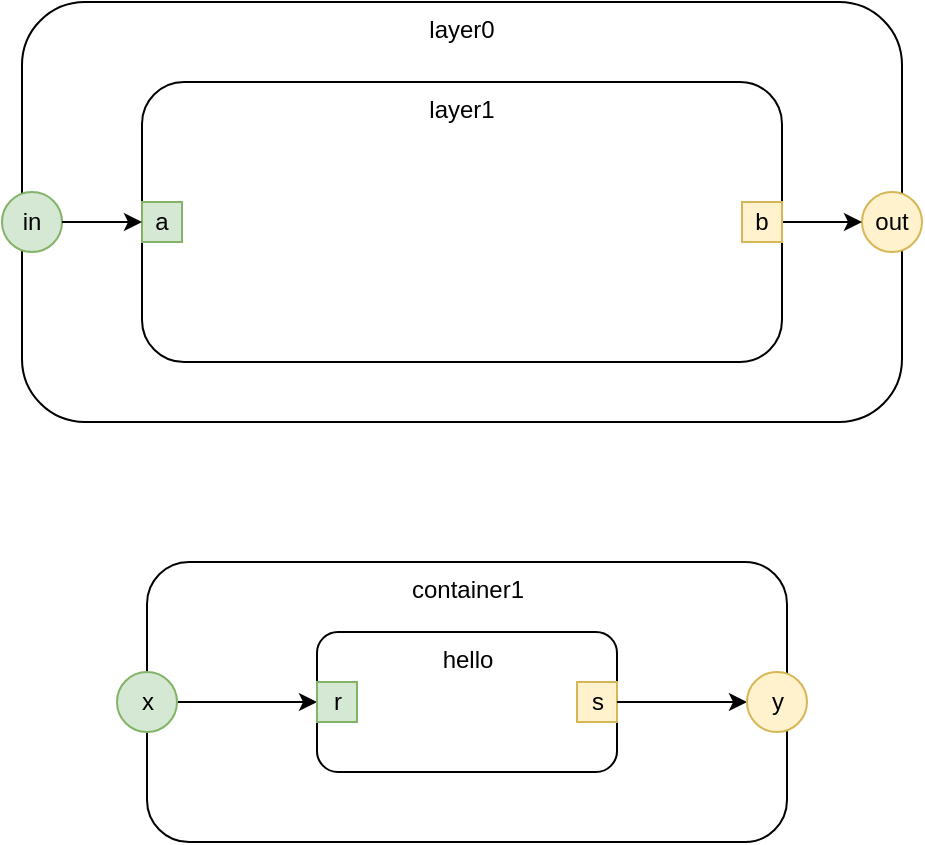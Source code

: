 <mxfile version="12.4.2" type="device" pages="4"><diagram id="OEmJO1Fg6dHerq9CRYar" name="Hello Components"><mxGraphModel dx="1346" dy="776" grid="1" gridSize="10" guides="1" tooltips="1" connect="1" arrows="1" fold="1" page="1" pageScale="1" pageWidth="1100" pageHeight="850" math="0" shadow="0"><root><mxCell id="0"/><mxCell id="1" parent="0"/><mxCell id="ZwFu_xXbxyNcqbtsdMws-20" value="layer0" style="rounded=1;whiteSpace=wrap;html=1;verticalAlign=top;" parent="1" vertex="1"><mxGeometry x="120" y="200" width="440" height="210" as="geometry"/></mxCell><mxCell id="ZwFu_xXbxyNcqbtsdMws-12" value="layer1" style="rounded=1;whiteSpace=wrap;html=1;verticalAlign=top;" parent="1" vertex="1"><mxGeometry x="180" y="240" width="320" height="140" as="geometry"/></mxCell><mxCell id="ZwFu_xXbxyNcqbtsdMws-13" value="out" style="ellipse;whiteSpace=wrap;html=1;aspect=fixed;fillColor=#fff2cc;align=center;strokeColor=#d6b656;" parent="1" vertex="1"><mxGeometry x="540" y="295" width="30" height="30" as="geometry"/></mxCell><mxCell id="ZwFu_xXbxyNcqbtsdMws-15" value="in" style="ellipse;whiteSpace=wrap;html=1;aspect=fixed;fillColor=#d5e8d4;align=center;strokeColor=#82b366;" parent="1" vertex="1"><mxGeometry x="110" y="295" width="30" height="30" as="geometry"/></mxCell><mxCell id="ZwFu_xXbxyNcqbtsdMws-18" style="edgeStyle=orthogonalEdgeStyle;rounded=0;orthogonalLoop=1;jettySize=auto;html=1;exitX=1;exitY=0.5;exitDx=0;exitDy=0;entryX=0;entryY=0.5;entryDx=0;entryDy=0;" parent="1" source="ZwFu_xXbxyNcqbtsdMws-23" target="ZwFu_xXbxyNcqbtsdMws-13" edge="1"><mxGeometry relative="1" as="geometry"/></mxCell><mxCell id="ZwFu_xXbxyNcqbtsdMws-21" value="a" style="rounded=0;whiteSpace=wrap;html=1;fillColor=#d5e8d4;align=center;strokeColor=#82b366;" parent="1" vertex="1"><mxGeometry x="180" y="300" width="20" height="20" as="geometry"/></mxCell><mxCell id="ZwFu_xXbxyNcqbtsdMws-22" style="edgeStyle=orthogonalEdgeStyle;rounded=0;orthogonalLoop=1;jettySize=auto;html=1;exitX=1;exitY=0.5;exitDx=0;exitDy=0;entryX=0;entryY=0.5;entryDx=0;entryDy=0;" parent="1" source="ZwFu_xXbxyNcqbtsdMws-15" target="ZwFu_xXbxyNcqbtsdMws-21" edge="1"><mxGeometry relative="1" as="geometry"><mxPoint x="139.759" y="309.828" as="sourcePoint"/><mxPoint x="265.276" y="309.828" as="targetPoint"/></mxGeometry></mxCell><mxCell id="ZwFu_xXbxyNcqbtsdMws-23" value="b" style="rounded=0;whiteSpace=wrap;html=1;fillColor=#fff2cc;align=center;strokeColor=#d6b656;" parent="1" vertex="1"><mxGeometry x="480" y="300" width="20" height="20" as="geometry"/></mxCell><mxCell id="ZwFu_xXbxyNcqbtsdMws-25" value="container1" style="rounded=1;whiteSpace=wrap;html=1;verticalAlign=top;" parent="1" vertex="1"><mxGeometry x="182.5" y="480" width="320" height="140" as="geometry"/></mxCell><mxCell id="ZwFu_xXbxyNcqbtsdMws-26" style="edgeStyle=orthogonalEdgeStyle;rounded=0;orthogonalLoop=1;jettySize=auto;html=1;exitX=1;exitY=0.5;exitDx=0;exitDy=0;entryX=0;entryY=0.5;entryDx=0;entryDy=0;" parent="1" source="ZwFu_xXbxyNcqbtsdMws-33" target="ZwFu_xXbxyNcqbtsdMws-28" edge="1"><mxGeometry relative="1" as="geometry"/></mxCell><mxCell id="ZwFu_xXbxyNcqbtsdMws-27" value="hello" style="rounded=1;whiteSpace=wrap;html=1;verticalAlign=top;" parent="1" vertex="1"><mxGeometry x="267.5" y="515" width="150" height="70" as="geometry"/></mxCell><mxCell id="ZwFu_xXbxyNcqbtsdMws-28" value="r" style="rounded=0;whiteSpace=wrap;html=1;fillColor=#d5e8d4;align=center;strokeColor=#82b366;" parent="1" vertex="1"><mxGeometry x="267.5" y="540" width="20" height="20" as="geometry"/></mxCell><mxCell id="ZwFu_xXbxyNcqbtsdMws-29" value="s" style="rounded=0;whiteSpace=wrap;html=1;fillColor=#fff2cc;align=center;strokeColor=#d6b656;" parent="1" vertex="1"><mxGeometry x="397.5" y="540" width="20" height="20" as="geometry"/></mxCell><mxCell id="ZwFu_xXbxyNcqbtsdMws-32" style="edgeStyle=orthogonalEdgeStyle;rounded=0;orthogonalLoop=1;jettySize=auto;html=1;exitX=1;exitY=0.5;exitDx=0;exitDy=0;entryX=0;entryY=0.5;entryDx=0;entryDy=0;" parent="1" source="ZwFu_xXbxyNcqbtsdMws-29" target="ZwFu_xXbxyNcqbtsdMws-36" edge="1"><mxGeometry relative="1" as="geometry"><mxPoint x="417.431" y="549.828" as="sourcePoint"/><mxPoint x="552.603" y="549.828" as="targetPoint"/></mxGeometry></mxCell><mxCell id="ZwFu_xXbxyNcqbtsdMws-33" value="x" style="ellipse;whiteSpace=wrap;html=1;aspect=fixed;fillColor=#d5e8d4;align=center;strokeColor=#82b366;" parent="1" vertex="1"><mxGeometry x="167.5" y="535" width="30" height="30" as="geometry"/></mxCell><mxCell id="ZwFu_xXbxyNcqbtsdMws-36" value="y" style="ellipse;whiteSpace=wrap;html=1;aspect=fixed;fillColor=#fff2cc;align=center;strokeColor=#d6b656;" parent="1" vertex="1"><mxGeometry x="482.5" y="535" width="30" height="30" as="geometry"/></mxCell></root></mxGraphModel></diagram><diagram name="Hello Trees" id="ilYI4khHamG0_fwKe_8R"><mxGraphModel dx="1106" dy="694" grid="1" gridSize="10" guides="1" tooltips="1" connect="1" arrows="1" fold="1" page="1" pageScale="1" pageWidth="1100" pageHeight="850" math="0" shadow="0"><root><mxCell id="84Ri7P-Erv04qM-szww0-0"/><mxCell id="84Ri7P-Erv04qM-szww0-1" parent="84Ri7P-Erv04qM-szww0-0"/><mxCell id="84Ri7P-Erv04qM-szww0-2" value="layer0" style="rounded=1;whiteSpace=wrap;html=1;verticalAlign=top;" parent="84Ri7P-Erv04qM-szww0-1" vertex="1"><mxGeometry x="120" y="200" width="440" height="210" as="geometry"/></mxCell><mxCell id="84Ri7P-Erv04qM-szww0-3" value="layer1" style="rounded=1;whiteSpace=wrap;html=1;verticalAlign=top;" parent="84Ri7P-Erv04qM-szww0-1" vertex="1"><mxGeometry x="180" y="240" width="320" height="140" as="geometry"/></mxCell><mxCell id="84Ri7P-Erv04qM-szww0-4" value="out" style="ellipse;whiteSpace=wrap;html=1;aspect=fixed;fillColor=#fff2cc;align=center;strokeColor=#d6b656;" parent="84Ri7P-Erv04qM-szww0-1" vertex="1"><mxGeometry x="540" y="295" width="30" height="30" as="geometry"/></mxCell><mxCell id="84Ri7P-Erv04qM-szww0-5" value="in" style="ellipse;whiteSpace=wrap;html=1;aspect=fixed;fillColor=#d5e8d4;align=center;strokeColor=#82b366;" parent="84Ri7P-Erv04qM-szww0-1" vertex="1"><mxGeometry x="110" y="295" width="30" height="30" as="geometry"/></mxCell><mxCell id="84Ri7P-Erv04qM-szww0-6" style="edgeStyle=orthogonalEdgeStyle;rounded=0;orthogonalLoop=1;jettySize=auto;html=1;exitX=1;exitY=0.5;exitDx=0;exitDy=0;entryX=0;entryY=0.5;entryDx=0;entryDy=0;" parent="84Ri7P-Erv04qM-szww0-1" source="84Ri7P-Erv04qM-szww0-9" target="84Ri7P-Erv04qM-szww0-4" edge="1"><mxGeometry relative="1" as="geometry"/></mxCell><mxCell id="84Ri7P-Erv04qM-szww0-7" value="layer1/a" style="rounded=0;whiteSpace=wrap;html=1;fillColor=#d5e8d4;align=center;strokeColor=#82b366;" parent="84Ri7P-Erv04qM-szww0-1" vertex="1"><mxGeometry x="180" y="300" width="20" height="20" as="geometry"/></mxCell><mxCell id="84Ri7P-Erv04qM-szww0-8" style="edgeStyle=orthogonalEdgeStyle;rounded=0;orthogonalLoop=1;jettySize=auto;html=1;exitX=1;exitY=0.5;exitDx=0;exitDy=0;entryX=0;entryY=0.5;entryDx=0;entryDy=0;" parent="84Ri7P-Erv04qM-szww0-1" source="84Ri7P-Erv04qM-szww0-5" target="84Ri7P-Erv04qM-szww0-7" edge="1"><mxGeometry relative="1" as="geometry"><mxPoint x="139.759" y="309.828" as="sourcePoint"/><mxPoint x="265.276" y="309.828" as="targetPoint"/></mxGeometry></mxCell><mxCell id="84Ri7P-Erv04qM-szww0-9" value="layer1/b" style="rounded=0;whiteSpace=wrap;html=1;fillColor=#fff2cc;align=center;strokeColor=#d6b656;" parent="84Ri7P-Erv04qM-szww0-1" vertex="1"><mxGeometry x="480" y="300" width="20" height="20" as="geometry"/></mxCell><mxCell id="84Ri7P-Erv04qM-szww0-10" value="container1" style="rounded=1;whiteSpace=wrap;html=1;verticalAlign=top;" parent="84Ri7P-Erv04qM-szww0-1" vertex="1"><mxGeometry x="182.5" y="580" width="320" height="140" as="geometry"/></mxCell><mxCell id="84Ri7P-Erv04qM-szww0-11" style="edgeStyle=orthogonalEdgeStyle;rounded=0;orthogonalLoop=1;jettySize=auto;html=1;exitX=1;exitY=0.5;exitDx=0;exitDy=0;entryX=0;entryY=0.5;entryDx=0;entryDy=0;" parent="84Ri7P-Erv04qM-szww0-1" source="84Ri7P-Erv04qM-szww0-16" target="84Ri7P-Erv04qM-szww0-13" edge="1"><mxGeometry relative="1" as="geometry"/></mxCell><mxCell id="84Ri7P-Erv04qM-szww0-12" value="hello" style="rounded=1;whiteSpace=wrap;html=1;verticalAlign=top;" parent="84Ri7P-Erv04qM-szww0-1" vertex="1"><mxGeometry x="267.5" y="615" width="150" height="70" as="geometry"/></mxCell><mxCell id="84Ri7P-Erv04qM-szww0-13" value="hello/r" style="rounded=0;whiteSpace=wrap;html=1;fillColor=#d5e8d4;align=center;strokeColor=#82b366;" parent="84Ri7P-Erv04qM-szww0-1" vertex="1"><mxGeometry x="267.5" y="640" width="20" height="20" as="geometry"/></mxCell><mxCell id="84Ri7P-Erv04qM-szww0-14" value="hello/s" style="rounded=0;whiteSpace=wrap;html=1;fillColor=#fff2cc;align=center;strokeColor=#d6b656;" parent="84Ri7P-Erv04qM-szww0-1" vertex="1"><mxGeometry x="397.5" y="640" width="20" height="20" as="geometry"/></mxCell><mxCell id="84Ri7P-Erv04qM-szww0-15" style="edgeStyle=orthogonalEdgeStyle;rounded=0;orthogonalLoop=1;jettySize=auto;html=1;exitX=1;exitY=0.5;exitDx=0;exitDy=0;entryX=0;entryY=0.5;entryDx=0;entryDy=0;" parent="84Ri7P-Erv04qM-szww0-1" source="84Ri7P-Erv04qM-szww0-14" target="84Ri7P-Erv04qM-szww0-17" edge="1"><mxGeometry relative="1" as="geometry"><mxPoint x="417.431" y="649.828" as="sourcePoint"/><mxPoint x="552.603" y="649.828" as="targetPoint"/></mxGeometry></mxCell><mxCell id="84Ri7P-Erv04qM-szww0-16" value="x" style="ellipse;whiteSpace=wrap;html=1;aspect=fixed;fillColor=#d5e8d4;align=center;strokeColor=#82b366;" parent="84Ri7P-Erv04qM-szww0-1" vertex="1"><mxGeometry x="167.5" y="635" width="30" height="30" as="geometry"/></mxCell><mxCell id="84Ri7P-Erv04qM-szww0-17" value="y" style="ellipse;whiteSpace=wrap;html=1;aspect=fixed;fillColor=#fff2cc;align=center;strokeColor=#d6b656;" parent="84Ri7P-Erv04qM-szww0-1" vertex="1"><mxGeometry x="482.5" y="635" width="30" height="30" as="geometry"/></mxCell><mxCell id="84Ri7P-Erv04qM-szww0-24" style="edgeStyle=orthogonalEdgeStyle;orthogonalLoop=1;jettySize=auto;html=1;exitX=0.5;exitY=1;exitDx=0;exitDy=0;curved=1;" parent="84Ri7P-Erv04qM-szww0-1" source="84Ri7P-Erv04qM-szww0-18" target="84Ri7P-Erv04qM-szww0-23" edge="1"><mxGeometry relative="1" as="geometry"/></mxCell><mxCell id="84Ri7P-Erv04qM-szww0-25" style="edgeStyle=orthogonalEdgeStyle;curved=1;orthogonalLoop=1;jettySize=auto;html=1;exitX=0.5;exitY=1;exitDx=0;exitDy=0;entryX=0.5;entryY=0;entryDx=0;entryDy=0;" parent="84Ri7P-Erv04qM-szww0-1" source="84Ri7P-Erv04qM-szww0-18" target="84Ri7P-Erv04qM-szww0-22" edge="1"><mxGeometry relative="1" as="geometry"/></mxCell><mxCell id="84Ri7P-Erv04qM-szww0-26" style="edgeStyle=orthogonalEdgeStyle;curved=1;orthogonalLoop=1;jettySize=auto;html=1;exitX=0.5;exitY=1;exitDx=0;exitDy=0;entryX=0.5;entryY=0;entryDx=0;entryDy=0;" parent="84Ri7P-Erv04qM-szww0-1" source="84Ri7P-Erv04qM-szww0-18" target="84Ri7P-Erv04qM-szww0-21" edge="1"><mxGeometry relative="1" as="geometry"/></mxCell><mxCell id="84Ri7P-Erv04qM-szww0-36" style="edgeStyle=orthogonalEdgeStyle;curved=1;orthogonalLoop=1;jettySize=auto;html=1;exitX=0.5;exitY=1;exitDx=0;exitDy=0;entryX=0.5;entryY=0;entryDx=0;entryDy=0;" parent="84Ri7P-Erv04qM-szww0-1" source="84Ri7P-Erv04qM-szww0-18" target="84Ri7P-Erv04qM-szww0-32" edge="1"><mxGeometry relative="1" as="geometry"/></mxCell><mxCell id="84Ri7P-Erv04qM-szww0-37" style="edgeStyle=orthogonalEdgeStyle;curved=1;orthogonalLoop=1;jettySize=auto;html=1;exitX=0.5;exitY=1;exitDx=0;exitDy=0;entryX=0.5;entryY=0;entryDx=0;entryDy=0;" parent="84Ri7P-Erv04qM-szww0-1" source="84Ri7P-Erv04qM-szww0-18" target="84Ri7P-Erv04qM-szww0-34" edge="1"><mxGeometry relative="1" as="geometry"/></mxCell><mxCell id="84Ri7P-Erv04qM-szww0-18" value="layer0" style="rounded=1;whiteSpace=wrap;html=1;fillColor=#dae8fc;strokeColor=#6c8ebf;verticalAlign=top;" parent="84Ri7P-Erv04qM-szww0-1" vertex="1"><mxGeometry x="920" y="140" width="80" height="60" as="geometry"/></mxCell><mxCell id="84Ri7P-Erv04qM-szww0-19" value="rect&lt;br&gt;layer1/b" style="rounded=1;whiteSpace=wrap;html=1;fillColor=#fff2cc;strokeColor=#d6b656;" parent="84Ri7P-Erv04qM-szww0-1" vertex="1"><mxGeometry x="850" y="440" width="80" height="40" as="geometry"/></mxCell><mxCell id="84Ri7P-Erv04qM-szww0-21" value="circle&lt;br&gt;out" style="rounded=1;whiteSpace=wrap;html=1;fillColor=#fff2cc;strokeColor=#d6b656;" parent="84Ri7P-Erv04qM-szww0-1" vertex="1"><mxGeometry x="920" y="320" width="80" height="40" as="geometry"/></mxCell><mxCell id="84Ri7P-Erv04qM-szww0-30" style="edgeStyle=orthogonalEdgeStyle;curved=1;orthogonalLoop=1;jettySize=auto;html=1;exitX=0.5;exitY=1;exitDx=0;exitDy=0;entryX=0.5;entryY=0;entryDx=0;entryDy=0;" parent="84Ri7P-Erv04qM-szww0-1" source="84Ri7P-Erv04qM-szww0-22" target="84Ri7P-Erv04qM-szww0-29" edge="1"><mxGeometry relative="1" as="geometry"/></mxCell><mxCell id="84Ri7P-Erv04qM-szww0-31" style="edgeStyle=orthogonalEdgeStyle;curved=1;orthogonalLoop=1;jettySize=auto;html=1;exitX=0.5;exitY=1;exitDx=0;exitDy=0;entryX=0.5;entryY=0;entryDx=0;entryDy=0;" parent="84Ri7P-Erv04qM-szww0-1" source="84Ri7P-Erv04qM-szww0-22" target="84Ri7P-Erv04qM-szww0-19" edge="1"><mxGeometry relative="1" as="geometry"/></mxCell><mxCell id="84Ri7P-Erv04qM-szww0-22" value="rect&lt;br&gt;layer1" style="rounded=1;whiteSpace=wrap;html=1;verticalAlign=top;fillColor=#dae8fc;strokeColor=#6c8ebf;" parent="84Ri7P-Erv04qM-szww0-1" vertex="1"><mxGeometry x="800" y="320" width="80" height="70" as="geometry"/></mxCell><mxCell id="84Ri7P-Erv04qM-szww0-23" value="circle&lt;br&gt;in" style="rounded=1;whiteSpace=wrap;html=1;fillColor=#d5e8d4;strokeColor=#82b366;" parent="84Ri7P-Erv04qM-szww0-1" vertex="1"><mxGeometry x="680" y="320" width="80" height="40" as="geometry"/></mxCell><mxCell id="84Ri7P-Erv04qM-szww0-29" value="rect&lt;br&gt;layer1/a" style="rounded=1;whiteSpace=wrap;html=1;fillColor=#d5e8d4;strokeColor=#82b366;" parent="84Ri7P-Erv04qM-szww0-1" vertex="1"><mxGeometry x="750" y="440" width="80" height="40" as="geometry"/></mxCell><mxCell id="84Ri7P-Erv04qM-szww0-32" value="in" style="rounded=1;whiteSpace=wrap;html=1;fillColor=#e1d5e7;strokeColor=#9673a6;" parent="84Ri7P-Erv04qM-szww0-1" vertex="1"><mxGeometry x="1040" y="320" width="60" height="40" as="geometry"/></mxCell><mxCell id="84Ri7P-Erv04qM-szww0-33" value="layer1/a" style="rounded=1;whiteSpace=wrap;html=1;fillColor=#e1d5e7;strokeColor=#9673a6;" parent="84Ri7P-Erv04qM-szww0-1" vertex="1"><mxGeometry x="1100" y="320" width="60" height="40" as="geometry"/></mxCell><mxCell id="84Ri7P-Erv04qM-szww0-34" value="layer1b/b" style="rounded=1;whiteSpace=wrap;html=1;fillColor=#e1d5e7;strokeColor=#9673a6;" parent="84Ri7P-Erv04qM-szww0-1" vertex="1"><mxGeometry x="1200" y="320" width="60" height="40" as="geometry"/></mxCell><mxCell id="84Ri7P-Erv04qM-szww0-35" value="out" style="rounded=1;whiteSpace=wrap;html=1;fillColor=#e1d5e7;strokeColor=#9673a6;" parent="84Ri7P-Erv04qM-szww0-1" vertex="1"><mxGeometry x="1260" y="320" width="60" height="40" as="geometry"/></mxCell><mxCell id="84Ri7P-Erv04qM-szww0-39" value="rounded" style="rounded=1;whiteSpace=wrap;html=1;fillColor=#f5f5f5;strokeColor=#666666;fontColor=#333333;arcSize=50;" parent="84Ri7P-Erv04qM-szww0-1" vertex="1"><mxGeometry x="810" y="360" width="60" height="20" as="geometry"/></mxCell><mxCell id="84Ri7P-Erv04qM-szww0-40" value="rounded" style="rounded=1;whiteSpace=wrap;html=1;fillColor=#f5f5f5;strokeColor=#666666;fontColor=#333333;arcSize=50;" parent="84Ri7P-Erv04qM-szww0-1" vertex="1"><mxGeometry x="930" y="170" width="60" height="20" as="geometry"/></mxCell><mxCell id="84Ri7P-Erv04qM-szww0-60" style="edgeStyle=orthogonalEdgeStyle;orthogonalLoop=1;jettySize=auto;html=1;exitX=0.5;exitY=1;exitDx=0;exitDy=0;curved=1;" parent="84Ri7P-Erv04qM-szww0-1" source="84Ri7P-Erv04qM-szww0-65" target="84Ri7P-Erv04qM-szww0-71" edge="1"><mxGeometry relative="1" as="geometry"/></mxCell><mxCell id="84Ri7P-Erv04qM-szww0-61" style="edgeStyle=orthogonalEdgeStyle;curved=1;orthogonalLoop=1;jettySize=auto;html=1;exitX=0.5;exitY=1;exitDx=0;exitDy=0;entryX=0.5;entryY=0;entryDx=0;entryDy=0;" parent="84Ri7P-Erv04qM-szww0-1" source="84Ri7P-Erv04qM-szww0-65" target="84Ri7P-Erv04qM-szww0-70" edge="1"><mxGeometry relative="1" as="geometry"/></mxCell><mxCell id="84Ri7P-Erv04qM-szww0-62" style="edgeStyle=orthogonalEdgeStyle;curved=1;orthogonalLoop=1;jettySize=auto;html=1;exitX=0.5;exitY=1;exitDx=0;exitDy=0;entryX=0.5;entryY=0;entryDx=0;entryDy=0;" parent="84Ri7P-Erv04qM-szww0-1" source="84Ri7P-Erv04qM-szww0-65" target="84Ri7P-Erv04qM-szww0-67" edge="1"><mxGeometry relative="1" as="geometry"/></mxCell><mxCell id="84Ri7P-Erv04qM-szww0-63" style="edgeStyle=orthogonalEdgeStyle;curved=1;orthogonalLoop=1;jettySize=auto;html=1;exitX=0.5;exitY=1;exitDx=0;exitDy=0;entryX=0.5;entryY=0;entryDx=0;entryDy=0;" parent="84Ri7P-Erv04qM-szww0-1" source="84Ri7P-Erv04qM-szww0-65" target="84Ri7P-Erv04qM-szww0-73" edge="1"><mxGeometry relative="1" as="geometry"/></mxCell><mxCell id="84Ri7P-Erv04qM-szww0-64" style="edgeStyle=orthogonalEdgeStyle;curved=1;orthogonalLoop=1;jettySize=auto;html=1;exitX=0.5;exitY=1;exitDx=0;exitDy=0;entryX=0.5;entryY=0;entryDx=0;entryDy=0;" parent="84Ri7P-Erv04qM-szww0-1" source="84Ri7P-Erv04qM-szww0-65" target="84Ri7P-Erv04qM-szww0-75" edge="1"><mxGeometry relative="1" as="geometry"/></mxCell><mxCell id="84Ri7P-Erv04qM-szww0-65" value="container1" style="rounded=1;whiteSpace=wrap;html=1;fillColor=#dae8fc;strokeColor=#6c8ebf;verticalAlign=top;" parent="84Ri7P-Erv04qM-szww0-1" vertex="1"><mxGeometry x="920" y="520" width="80" height="60" as="geometry"/></mxCell><mxCell id="84Ri7P-Erv04qM-szww0-66" value="rect&lt;br&gt;hello/s" style="rounded=1;whiteSpace=wrap;html=1;fillColor=#fff2cc;strokeColor=#d6b656;" parent="84Ri7P-Erv04qM-szww0-1" vertex="1"><mxGeometry x="850" y="820" width="80" height="40" as="geometry"/></mxCell><mxCell id="84Ri7P-Erv04qM-szww0-67" value="circle&lt;br&gt;y" style="rounded=1;whiteSpace=wrap;html=1;fillColor=#fff2cc;strokeColor=#d6b656;" parent="84Ri7P-Erv04qM-szww0-1" vertex="1"><mxGeometry x="920" y="700" width="80" height="40" as="geometry"/></mxCell><mxCell id="84Ri7P-Erv04qM-szww0-68" style="edgeStyle=orthogonalEdgeStyle;curved=1;orthogonalLoop=1;jettySize=auto;html=1;exitX=0.5;exitY=1;exitDx=0;exitDy=0;entryX=0.5;entryY=0;entryDx=0;entryDy=0;" parent="84Ri7P-Erv04qM-szww0-1" source="84Ri7P-Erv04qM-szww0-70" target="84Ri7P-Erv04qM-szww0-72" edge="1"><mxGeometry relative="1" as="geometry"/></mxCell><mxCell id="84Ri7P-Erv04qM-szww0-69" style="edgeStyle=orthogonalEdgeStyle;curved=1;orthogonalLoop=1;jettySize=auto;html=1;exitX=0.5;exitY=1;exitDx=0;exitDy=0;entryX=0.5;entryY=0;entryDx=0;entryDy=0;" parent="84Ri7P-Erv04qM-szww0-1" source="84Ri7P-Erv04qM-szww0-70" target="84Ri7P-Erv04qM-szww0-66" edge="1"><mxGeometry relative="1" as="geometry"/></mxCell><mxCell id="84Ri7P-Erv04qM-szww0-70" value="rect&lt;br&gt;hello" style="rounded=1;whiteSpace=wrap;html=1;verticalAlign=top;fillColor=#dae8fc;strokeColor=#6c8ebf;" parent="84Ri7P-Erv04qM-szww0-1" vertex="1"><mxGeometry x="800" y="700" width="80" height="70" as="geometry"/></mxCell><mxCell id="84Ri7P-Erv04qM-szww0-71" value="circle&lt;br&gt;x" style="rounded=1;whiteSpace=wrap;html=1;fillColor=#d5e8d4;strokeColor=#82b366;" parent="84Ri7P-Erv04qM-szww0-1" vertex="1"><mxGeometry x="680" y="700" width="80" height="40" as="geometry"/></mxCell><mxCell id="84Ri7P-Erv04qM-szww0-72" value="rect&lt;br&gt;hello/r" style="rounded=1;whiteSpace=wrap;html=1;fillColor=#d5e8d4;strokeColor=#82b366;" parent="84Ri7P-Erv04qM-szww0-1" vertex="1"><mxGeometry x="750" y="820" width="80" height="40" as="geometry"/></mxCell><mxCell id="84Ri7P-Erv04qM-szww0-73" value="x" style="rounded=1;whiteSpace=wrap;html=1;fillColor=#e1d5e7;strokeColor=#9673a6;" parent="84Ri7P-Erv04qM-szww0-1" vertex="1"><mxGeometry x="1040" y="700" width="60" height="40" as="geometry"/></mxCell><mxCell id="84Ri7P-Erv04qM-szww0-74" value="hello/r" style="rounded=1;whiteSpace=wrap;html=1;fillColor=#e1d5e7;strokeColor=#9673a6;" parent="84Ri7P-Erv04qM-szww0-1" vertex="1"><mxGeometry x="1100" y="700" width="60" height="40" as="geometry"/></mxCell><mxCell id="84Ri7P-Erv04qM-szww0-75" value="hello/s" style="rounded=1;whiteSpace=wrap;html=1;fillColor=#e1d5e7;strokeColor=#9673a6;" parent="84Ri7P-Erv04qM-szww0-1" vertex="1"><mxGeometry x="1200" y="700" width="60" height="40" as="geometry"/></mxCell><mxCell id="84Ri7P-Erv04qM-szww0-76" value="y" style="rounded=1;whiteSpace=wrap;html=1;fillColor=#e1d5e7;strokeColor=#9673a6;" parent="84Ri7P-Erv04qM-szww0-1" vertex="1"><mxGeometry x="1260" y="700" width="60" height="40" as="geometry"/></mxCell><mxCell id="84Ri7P-Erv04qM-szww0-77" value="rounded" style="rounded=1;whiteSpace=wrap;html=1;fillColor=#f5f5f5;strokeColor=#666666;fontColor=#333333;arcSize=50;" parent="84Ri7P-Erv04qM-szww0-1" vertex="1"><mxGeometry x="810" y="740" width="60" height="20" as="geometry"/></mxCell><mxCell id="84Ri7P-Erv04qM-szww0-78" value="rounded" style="rounded=1;whiteSpace=wrap;html=1;fillColor=#f5f5f5;strokeColor=#666666;fontColor=#333333;arcSize=50;" parent="84Ri7P-Erv04qM-szww0-1" vertex="1"><mxGeometry x="930" y="550" width="60" height="20" as="geometry"/></mxCell></root></mxGraphModel></diagram><diagram name="Copy of Hello Trees" id="1GOH2YedFxxozHM33u3u"><mxGraphModel dx="1106" dy="694" grid="1" gridSize="10" guides="1" tooltips="1" connect="1" arrows="1" fold="1" page="1" pageScale="1" pageWidth="1100" pageHeight="850" math="0" shadow="0"><root><mxCell id="mNrk2eUh3p7QX4DLGHsG-0"/><mxCell id="mNrk2eUh3p7QX4DLGHsG-1" parent="mNrk2eUh3p7QX4DLGHsG-0"/><mxCell id="mNrk2eUh3p7QX4DLGHsG-2" value="layer0" style="rounded=1;whiteSpace=wrap;html=1;verticalAlign=top;" vertex="1" parent="mNrk2eUh3p7QX4DLGHsG-1"><mxGeometry x="120" y="200" width="440" height="210" as="geometry"/></mxCell><mxCell id="mNrk2eUh3p7QX4DLGHsG-3" value="layer1" style="rounded=1;whiteSpace=wrap;html=1;verticalAlign=top;" vertex="1" parent="mNrk2eUh3p7QX4DLGHsG-1"><mxGeometry x="180" y="240" width="320" height="140" as="geometry"/></mxCell><mxCell id="mNrk2eUh3p7QX4DLGHsG-4" value="out" style="ellipse;whiteSpace=wrap;html=1;aspect=fixed;fillColor=#fff2cc;align=center;strokeColor=#d6b656;" vertex="1" parent="mNrk2eUh3p7QX4DLGHsG-1"><mxGeometry x="540" y="295" width="30" height="30" as="geometry"/></mxCell><mxCell id="mNrk2eUh3p7QX4DLGHsG-5" value="in" style="ellipse;whiteSpace=wrap;html=1;aspect=fixed;fillColor=#d5e8d4;align=center;strokeColor=#82b366;" vertex="1" parent="mNrk2eUh3p7QX4DLGHsG-1"><mxGeometry x="110" y="295" width="30" height="30" as="geometry"/></mxCell><mxCell id="mNrk2eUh3p7QX4DLGHsG-6" style="edgeStyle=orthogonalEdgeStyle;rounded=0;orthogonalLoop=1;jettySize=auto;html=1;exitX=1;exitY=0.5;exitDx=0;exitDy=0;entryX=0;entryY=0.5;entryDx=0;entryDy=0;" edge="1" parent="mNrk2eUh3p7QX4DLGHsG-1" source="mNrk2eUh3p7QX4DLGHsG-9" target="mNrk2eUh3p7QX4DLGHsG-4"><mxGeometry relative="1" as="geometry"/></mxCell><mxCell id="mNrk2eUh3p7QX4DLGHsG-7" value="layer1/a" style="rounded=0;whiteSpace=wrap;html=1;fillColor=#d5e8d4;align=center;strokeColor=#82b366;" vertex="1" parent="mNrk2eUh3p7QX4DLGHsG-1"><mxGeometry x="180" y="300" width="20" height="20" as="geometry"/></mxCell><mxCell id="mNrk2eUh3p7QX4DLGHsG-8" style="edgeStyle=orthogonalEdgeStyle;rounded=0;orthogonalLoop=1;jettySize=auto;html=1;exitX=1;exitY=0.5;exitDx=0;exitDy=0;entryX=0;entryY=0.5;entryDx=0;entryDy=0;" edge="1" parent="mNrk2eUh3p7QX4DLGHsG-1" source="mNrk2eUh3p7QX4DLGHsG-5" target="mNrk2eUh3p7QX4DLGHsG-7"><mxGeometry relative="1" as="geometry"><mxPoint x="139.759" y="309.828" as="sourcePoint"/><mxPoint x="265.276" y="309.828" as="targetPoint"/></mxGeometry></mxCell><mxCell id="mNrk2eUh3p7QX4DLGHsG-9" value="layer1/b" style="rounded=0;whiteSpace=wrap;html=1;fillColor=#fff2cc;align=center;strokeColor=#d6b656;" vertex="1" parent="mNrk2eUh3p7QX4DLGHsG-1"><mxGeometry x="480" y="300" width="20" height="20" as="geometry"/></mxCell><mxCell id="mNrk2eUh3p7QX4DLGHsG-10" value="container1" style="rounded=1;whiteSpace=wrap;html=1;verticalAlign=top;" vertex="1" parent="mNrk2eUh3p7QX4DLGHsG-1"><mxGeometry x="182.5" y="580" width="320" height="140" as="geometry"/></mxCell><mxCell id="mNrk2eUh3p7QX4DLGHsG-11" style="edgeStyle=orthogonalEdgeStyle;rounded=0;orthogonalLoop=1;jettySize=auto;html=1;exitX=1;exitY=0.5;exitDx=0;exitDy=0;entryX=0;entryY=0.5;entryDx=0;entryDy=0;" edge="1" parent="mNrk2eUh3p7QX4DLGHsG-1" source="mNrk2eUh3p7QX4DLGHsG-16" target="mNrk2eUh3p7QX4DLGHsG-13"><mxGeometry relative="1" as="geometry"/></mxCell><mxCell id="mNrk2eUh3p7QX4DLGHsG-12" value="hello" style="rounded=1;whiteSpace=wrap;html=1;verticalAlign=top;" vertex="1" parent="mNrk2eUh3p7QX4DLGHsG-1"><mxGeometry x="267.5" y="615" width="150" height="70" as="geometry"/></mxCell><mxCell id="mNrk2eUh3p7QX4DLGHsG-13" value="hello/r" style="rounded=0;whiteSpace=wrap;html=1;fillColor=#d5e8d4;align=center;strokeColor=#82b366;" vertex="1" parent="mNrk2eUh3p7QX4DLGHsG-1"><mxGeometry x="267.5" y="640" width="20" height="20" as="geometry"/></mxCell><mxCell id="mNrk2eUh3p7QX4DLGHsG-14" value="hello/s" style="rounded=0;whiteSpace=wrap;html=1;fillColor=#fff2cc;align=center;strokeColor=#d6b656;" vertex="1" parent="mNrk2eUh3p7QX4DLGHsG-1"><mxGeometry x="397.5" y="640" width="20" height="20" as="geometry"/></mxCell><mxCell id="mNrk2eUh3p7QX4DLGHsG-15" style="edgeStyle=orthogonalEdgeStyle;rounded=0;orthogonalLoop=1;jettySize=auto;html=1;exitX=1;exitY=0.5;exitDx=0;exitDy=0;entryX=0;entryY=0.5;entryDx=0;entryDy=0;" edge="1" parent="mNrk2eUh3p7QX4DLGHsG-1" source="mNrk2eUh3p7QX4DLGHsG-14" target="mNrk2eUh3p7QX4DLGHsG-17"><mxGeometry relative="1" as="geometry"><mxPoint x="417.431" y="649.828" as="sourcePoint"/><mxPoint x="552.603" y="649.828" as="targetPoint"/></mxGeometry></mxCell><mxCell id="mNrk2eUh3p7QX4DLGHsG-16" value="x" style="ellipse;whiteSpace=wrap;html=1;aspect=fixed;fillColor=#d5e8d4;align=center;strokeColor=#82b366;" vertex="1" parent="mNrk2eUh3p7QX4DLGHsG-1"><mxGeometry x="167.5" y="635" width="30" height="30" as="geometry"/></mxCell><mxCell id="mNrk2eUh3p7QX4DLGHsG-17" value="y" style="ellipse;whiteSpace=wrap;html=1;aspect=fixed;fillColor=#fff2cc;align=center;strokeColor=#d6b656;" vertex="1" parent="mNrk2eUh3p7QX4DLGHsG-1"><mxGeometry x="482.5" y="635" width="30" height="30" as="geometry"/></mxCell><mxCell id="mNrk2eUh3p7QX4DLGHsG-18" style="edgeStyle=orthogonalEdgeStyle;orthogonalLoop=1;jettySize=auto;html=1;exitX=0.5;exitY=1;exitDx=0;exitDy=0;curved=1;" edge="1" parent="mNrk2eUh3p7QX4DLGHsG-1" source="mNrk2eUh3p7QX4DLGHsG-23" target="mNrk2eUh3p7QX4DLGHsG-29"><mxGeometry relative="1" as="geometry"/></mxCell><mxCell id="mNrk2eUh3p7QX4DLGHsG-19" style="edgeStyle=orthogonalEdgeStyle;curved=1;orthogonalLoop=1;jettySize=auto;html=1;exitX=0.5;exitY=1;exitDx=0;exitDy=0;entryX=0.5;entryY=0;entryDx=0;entryDy=0;" edge="1" parent="mNrk2eUh3p7QX4DLGHsG-1" source="mNrk2eUh3p7QX4DLGHsG-23" target="mNrk2eUh3p7QX4DLGHsG-28"><mxGeometry relative="1" as="geometry"/></mxCell><mxCell id="mNrk2eUh3p7QX4DLGHsG-56" value="contains(layer0,layer0_3)." style="text;html=1;align=center;verticalAlign=middle;resizable=0;points=[];;labelBackgroundColor=#ffffff;" vertex="1" connectable="0" parent="mNrk2eUh3p7QX4DLGHsG-19"><mxGeometry x="0.725" y="5" relative="1" as="geometry"><mxPoint as="offset"/></mxGeometry></mxCell><mxCell id="mNrk2eUh3p7QX4DLGHsG-20" style="edgeStyle=orthogonalEdgeStyle;curved=1;orthogonalLoop=1;jettySize=auto;html=1;exitX=0.5;exitY=1;exitDx=0;exitDy=0;entryX=0.5;entryY=0;entryDx=0;entryDy=0;" edge="1" parent="mNrk2eUh3p7QX4DLGHsG-1" source="mNrk2eUh3p7QX4DLGHsG-23" target="mNrk2eUh3p7QX4DLGHsG-25"><mxGeometry relative="1" as="geometry"/></mxCell><mxCell id="mNrk2eUh3p7QX4DLGHsG-21" style="edgeStyle=orthogonalEdgeStyle;curved=1;orthogonalLoop=1;jettySize=auto;html=1;exitX=0.5;exitY=1;exitDx=0;exitDy=0;entryX=0.5;entryY=0;entryDx=0;entryDy=0;" edge="1" parent="mNrk2eUh3p7QX4DLGHsG-1" source="mNrk2eUh3p7QX4DLGHsG-23" target="mNrk2eUh3p7QX4DLGHsG-31"><mxGeometry relative="1" as="geometry"/></mxCell><mxCell id="mNrk2eUh3p7QX4DLGHsG-22" style="edgeStyle=orthogonalEdgeStyle;curved=1;orthogonalLoop=1;jettySize=auto;html=1;exitX=0.5;exitY=1;exitDx=0;exitDy=0;entryX=0.5;entryY=0;entryDx=0;entryDy=0;" edge="1" parent="mNrk2eUh3p7QX4DLGHsG-1" source="mNrk2eUh3p7QX4DLGHsG-23" target="mNrk2eUh3p7QX4DLGHsG-33"><mxGeometry relative="1" as="geometry"/></mxCell><mxCell id="mNrk2eUh3p7QX4DLGHsG-23" value="layer0" style="rounded=1;whiteSpace=wrap;html=1;fillColor=#dae8fc;strokeColor=#6c8ebf;verticalAlign=top;" vertex="1" parent="mNrk2eUh3p7QX4DLGHsG-1"><mxGeometry x="920" y="140" width="80" height="60" as="geometry"/></mxCell><mxCell id="mNrk2eUh3p7QX4DLGHsG-24" value="rect&lt;br&gt;layer1/b" style="rounded=1;whiteSpace=wrap;html=1;fillColor=#fff2cc;strokeColor=#d6b656;" vertex="1" parent="mNrk2eUh3p7QX4DLGHsG-1"><mxGeometry x="850" y="440" width="80" height="40" as="geometry"/></mxCell><mxCell id="mNrk2eUh3p7QX4DLGHsG-25" value="circle&lt;br&gt;out" style="rounded=1;whiteSpace=wrap;html=1;fillColor=#fff2cc;strokeColor=#d6b656;" vertex="1" parent="mNrk2eUh3p7QX4DLGHsG-1"><mxGeometry x="920" y="320" width="80" height="40" as="geometry"/></mxCell><mxCell id="mNrk2eUh3p7QX4DLGHsG-26" style="edgeStyle=orthogonalEdgeStyle;curved=1;orthogonalLoop=1;jettySize=auto;html=1;exitX=0.5;exitY=1;exitDx=0;exitDy=0;entryX=0.5;entryY=0;entryDx=0;entryDy=0;" edge="1" parent="mNrk2eUh3p7QX4DLGHsG-1" source="mNrk2eUh3p7QX4DLGHsG-28" target="mNrk2eUh3p7QX4DLGHsG-30"><mxGeometry relative="1" as="geometry"/></mxCell><mxCell id="mNrk2eUh3p7QX4DLGHsG-27" style="edgeStyle=orthogonalEdgeStyle;curved=1;orthogonalLoop=1;jettySize=auto;html=1;exitX=0.5;exitY=1;exitDx=0;exitDy=0;entryX=0.5;entryY=0;entryDx=0;entryDy=0;" edge="1" parent="mNrk2eUh3p7QX4DLGHsG-1" source="mNrk2eUh3p7QX4DLGHsG-28" target="mNrk2eUh3p7QX4DLGHsG-24"><mxGeometry relative="1" as="geometry"/></mxCell><mxCell id="mNrk2eUh3p7QX4DLGHsG-28" value="rect&lt;br&gt;layer1" style="rounded=1;whiteSpace=wrap;html=1;verticalAlign=top;fillColor=#dae8fc;strokeColor=#6c8ebf;" vertex="1" parent="mNrk2eUh3p7QX4DLGHsG-1"><mxGeometry x="800" y="320" width="80" height="70" as="geometry"/></mxCell><mxCell id="mNrk2eUh3p7QX4DLGHsG-29" value="circle&lt;br&gt;in" style="rounded=1;whiteSpace=wrap;html=1;fillColor=#d5e8d4;strokeColor=#82b366;" vertex="1" parent="mNrk2eUh3p7QX4DLGHsG-1"><mxGeometry x="680" y="320" width="80" height="40" as="geometry"/></mxCell><mxCell id="mNrk2eUh3p7QX4DLGHsG-30" value="rect&lt;br&gt;layer1/a" style="rounded=1;whiteSpace=wrap;html=1;fillColor=#d5e8d4;strokeColor=#82b366;" vertex="1" parent="mNrk2eUh3p7QX4DLGHsG-1"><mxGeometry x="750" y="440" width="80" height="40" as="geometry"/></mxCell><mxCell id="mNrk2eUh3p7QX4DLGHsG-31" value="in" style="rounded=1;whiteSpace=wrap;html=1;fillColor=#e1d5e7;strokeColor=#9673a6;" vertex="1" parent="mNrk2eUh3p7QX4DLGHsG-1"><mxGeometry x="1040" y="320" width="60" height="40" as="geometry"/></mxCell><mxCell id="mNrk2eUh3p7QX4DLGHsG-32" value="layer1/a" style="rounded=1;whiteSpace=wrap;html=1;fillColor=#e1d5e7;strokeColor=#9673a6;" vertex="1" parent="mNrk2eUh3p7QX4DLGHsG-1"><mxGeometry x="1100" y="320" width="60" height="40" as="geometry"/></mxCell><mxCell id="mNrk2eUh3p7QX4DLGHsG-33" value="layer1b/b" style="rounded=1;whiteSpace=wrap;html=1;fillColor=#e1d5e7;strokeColor=#9673a6;" vertex="1" parent="mNrk2eUh3p7QX4DLGHsG-1"><mxGeometry x="1200" y="320" width="60" height="40" as="geometry"/></mxCell><mxCell id="mNrk2eUh3p7QX4DLGHsG-34" value="out" style="rounded=1;whiteSpace=wrap;html=1;fillColor=#e1d5e7;strokeColor=#9673a6;" vertex="1" parent="mNrk2eUh3p7QX4DLGHsG-1"><mxGeometry x="1260" y="320" width="60" height="40" as="geometry"/></mxCell><mxCell id="mNrk2eUh3p7QX4DLGHsG-35" value="rounded" style="rounded=1;whiteSpace=wrap;html=1;fillColor=#f5f5f5;strokeColor=#666666;fontColor=#333333;arcSize=50;" vertex="1" parent="mNrk2eUh3p7QX4DLGHsG-1"><mxGeometry x="810" y="360" width="60" height="20" as="geometry"/></mxCell><mxCell id="mNrk2eUh3p7QX4DLGHsG-36" value="rounded" style="rounded=1;whiteSpace=wrap;html=1;fillColor=#f5f5f5;strokeColor=#666666;fontColor=#333333;arcSize=50;" vertex="1" parent="mNrk2eUh3p7QX4DLGHsG-1"><mxGeometry x="930" y="170" width="60" height="20" as="geometry"/></mxCell><mxCell id="mNrk2eUh3p7QX4DLGHsG-37" style="edgeStyle=orthogonalEdgeStyle;orthogonalLoop=1;jettySize=auto;html=1;exitX=0.5;exitY=1;exitDx=0;exitDy=0;curved=1;" edge="1" parent="mNrk2eUh3p7QX4DLGHsG-1" source="mNrk2eUh3p7QX4DLGHsG-42" target="mNrk2eUh3p7QX4DLGHsG-48"><mxGeometry relative="1" as="geometry"/></mxCell><mxCell id="mNrk2eUh3p7QX4DLGHsG-38" style="edgeStyle=orthogonalEdgeStyle;curved=1;orthogonalLoop=1;jettySize=auto;html=1;exitX=0.5;exitY=1;exitDx=0;exitDy=0;entryX=0.5;entryY=0;entryDx=0;entryDy=0;" edge="1" parent="mNrk2eUh3p7QX4DLGHsG-1" source="mNrk2eUh3p7QX4DLGHsG-42" target="mNrk2eUh3p7QX4DLGHsG-47"><mxGeometry relative="1" as="geometry"/></mxCell><mxCell id="mNrk2eUh3p7QX4DLGHsG-39" style="edgeStyle=orthogonalEdgeStyle;curved=1;orthogonalLoop=1;jettySize=auto;html=1;exitX=0.5;exitY=1;exitDx=0;exitDy=0;entryX=0.5;entryY=0;entryDx=0;entryDy=0;" edge="1" parent="mNrk2eUh3p7QX4DLGHsG-1" source="mNrk2eUh3p7QX4DLGHsG-42" target="mNrk2eUh3p7QX4DLGHsG-44"><mxGeometry relative="1" as="geometry"/></mxCell><mxCell id="mNrk2eUh3p7QX4DLGHsG-40" style="edgeStyle=orthogonalEdgeStyle;curved=1;orthogonalLoop=1;jettySize=auto;html=1;exitX=0.5;exitY=1;exitDx=0;exitDy=0;entryX=0.5;entryY=0;entryDx=0;entryDy=0;" edge="1" parent="mNrk2eUh3p7QX4DLGHsG-1" source="mNrk2eUh3p7QX4DLGHsG-42" target="mNrk2eUh3p7QX4DLGHsG-50"><mxGeometry relative="1" as="geometry"/></mxCell><mxCell id="mNrk2eUh3p7QX4DLGHsG-41" style="edgeStyle=orthogonalEdgeStyle;curved=1;orthogonalLoop=1;jettySize=auto;html=1;exitX=0.5;exitY=1;exitDx=0;exitDy=0;entryX=0.5;entryY=0;entryDx=0;entryDy=0;" edge="1" parent="mNrk2eUh3p7QX4DLGHsG-1" source="mNrk2eUh3p7QX4DLGHsG-42" target="mNrk2eUh3p7QX4DLGHsG-52"><mxGeometry relative="1" as="geometry"/></mxCell><mxCell id="mNrk2eUh3p7QX4DLGHsG-42" value="container1" style="rounded=1;whiteSpace=wrap;html=1;fillColor=#dae8fc;strokeColor=#6c8ebf;verticalAlign=top;" vertex="1" parent="mNrk2eUh3p7QX4DLGHsG-1"><mxGeometry x="920" y="520" width="80" height="60" as="geometry"/></mxCell><mxCell id="mNrk2eUh3p7QX4DLGHsG-43" value="rect&lt;br&gt;hello/s" style="rounded=1;whiteSpace=wrap;html=1;fillColor=#fff2cc;strokeColor=#d6b656;" vertex="1" parent="mNrk2eUh3p7QX4DLGHsG-1"><mxGeometry x="850" y="820" width="80" height="40" as="geometry"/></mxCell><mxCell id="mNrk2eUh3p7QX4DLGHsG-44" value="circle&lt;br&gt;y" style="rounded=1;whiteSpace=wrap;html=1;fillColor=#fff2cc;strokeColor=#d6b656;" vertex="1" parent="mNrk2eUh3p7QX4DLGHsG-1"><mxGeometry x="920" y="700" width="80" height="40" as="geometry"/></mxCell><mxCell id="mNrk2eUh3p7QX4DLGHsG-45" style="edgeStyle=orthogonalEdgeStyle;curved=1;orthogonalLoop=1;jettySize=auto;html=1;exitX=0.5;exitY=1;exitDx=0;exitDy=0;entryX=0.5;entryY=0;entryDx=0;entryDy=0;" edge="1" parent="mNrk2eUh3p7QX4DLGHsG-1" source="mNrk2eUh3p7QX4DLGHsG-47" target="mNrk2eUh3p7QX4DLGHsG-49"><mxGeometry relative="1" as="geometry"/></mxCell><mxCell id="mNrk2eUh3p7QX4DLGHsG-46" style="edgeStyle=orthogonalEdgeStyle;curved=1;orthogonalLoop=1;jettySize=auto;html=1;exitX=0.5;exitY=1;exitDx=0;exitDy=0;entryX=0.5;entryY=0;entryDx=0;entryDy=0;" edge="1" parent="mNrk2eUh3p7QX4DLGHsG-1" source="mNrk2eUh3p7QX4DLGHsG-47" target="mNrk2eUh3p7QX4DLGHsG-43"><mxGeometry relative="1" as="geometry"/></mxCell><mxCell id="mNrk2eUh3p7QX4DLGHsG-47" value="rect&lt;br&gt;hello" style="rounded=1;whiteSpace=wrap;html=1;verticalAlign=top;fillColor=#dae8fc;strokeColor=#6c8ebf;" vertex="1" parent="mNrk2eUh3p7QX4DLGHsG-1"><mxGeometry x="800" y="700" width="80" height="70" as="geometry"/></mxCell><mxCell id="mNrk2eUh3p7QX4DLGHsG-48" value="circle&lt;br&gt;x" style="rounded=1;whiteSpace=wrap;html=1;fillColor=#d5e8d4;strokeColor=#82b366;" vertex="1" parent="mNrk2eUh3p7QX4DLGHsG-1"><mxGeometry x="680" y="700" width="80" height="40" as="geometry"/></mxCell><mxCell id="mNrk2eUh3p7QX4DLGHsG-49" value="rect&lt;br&gt;hello/r" style="rounded=1;whiteSpace=wrap;html=1;fillColor=#d5e8d4;strokeColor=#82b366;" vertex="1" parent="mNrk2eUh3p7QX4DLGHsG-1"><mxGeometry x="750" y="820" width="80" height="40" as="geometry"/></mxCell><mxCell id="mNrk2eUh3p7QX4DLGHsG-50" value="x" style="rounded=1;whiteSpace=wrap;html=1;fillColor=#e1d5e7;strokeColor=#9673a6;" vertex="1" parent="mNrk2eUh3p7QX4DLGHsG-1"><mxGeometry x="1040" y="700" width="60" height="40" as="geometry"/></mxCell><mxCell id="mNrk2eUh3p7QX4DLGHsG-51" value="hello/r" style="rounded=1;whiteSpace=wrap;html=1;fillColor=#e1d5e7;strokeColor=#9673a6;" vertex="1" parent="mNrk2eUh3p7QX4DLGHsG-1"><mxGeometry x="1100" y="700" width="60" height="40" as="geometry"/></mxCell><mxCell id="mNrk2eUh3p7QX4DLGHsG-52" value="hello/s" style="rounded=1;whiteSpace=wrap;html=1;fillColor=#e1d5e7;strokeColor=#9673a6;" vertex="1" parent="mNrk2eUh3p7QX4DLGHsG-1"><mxGeometry x="1200" y="700" width="60" height="40" as="geometry"/></mxCell><mxCell id="mNrk2eUh3p7QX4DLGHsG-53" value="y" style="rounded=1;whiteSpace=wrap;html=1;fillColor=#e1d5e7;strokeColor=#9673a6;" vertex="1" parent="mNrk2eUh3p7QX4DLGHsG-1"><mxGeometry x="1260" y="700" width="60" height="40" as="geometry"/></mxCell><mxCell id="mNrk2eUh3p7QX4DLGHsG-54" value="rounded" style="rounded=1;whiteSpace=wrap;html=1;fillColor=#f5f5f5;strokeColor=#666666;fontColor=#333333;arcSize=50;" vertex="1" parent="mNrk2eUh3p7QX4DLGHsG-1"><mxGeometry x="810" y="740" width="60" height="20" as="geometry"/></mxCell><mxCell id="mNrk2eUh3p7QX4DLGHsG-55" value="rounded" style="rounded=1;whiteSpace=wrap;html=1;fillColor=#f5f5f5;strokeColor=#666666;fontColor=#333333;arcSize=50;" vertex="1" parent="mNrk2eUh3p7QX4DLGHsG-1"><mxGeometry x="930" y="550" width="60" height="20" as="geometry"/></mxCell></root></mxGraphModel></diagram><diagram id="lsXRXwaMqds66EEGfPBv" name="Arrow Ports"><mxGraphModel dx="1006" dy="694" grid="1" gridSize="10" guides="1" tooltips="1" connect="1" arrows="1" fold="1" page="1" pageScale="1" pageWidth="1100" pageHeight="850" math="0" shadow="0"><root><mxCell id="5_YpdDHRWr2NUaz29izO-0"/><mxCell id="5_YpdDHRWr2NUaz29izO-1" parent="5_YpdDHRWr2NUaz29izO-0"/><mxCell id="5_YpdDHRWr2NUaz29izO-2" value="ID" style="rounded=1;whiteSpace=wrap;html=1;" vertex="1" parent="5_YpdDHRWr2NUaz29izO-1"><mxGeometry x="160" y="80" width="80" height="40" as="geometry"/></mxCell><mxCell id="5_YpdDHRWr2NUaz29izO-33" style="edgeStyle=orthogonalEdgeStyle;rounded=0;orthogonalLoop=1;jettySize=auto;html=1;exitX=0.5;exitY=1;exitDx=0;exitDy=0;entryX=0.75;entryY=0;entryDx=0;entryDy=0;dashed=1;dashPattern=1 1;" edge="1" parent="5_YpdDHRWr2NUaz29izO-1" source="5_YpdDHRWr2NUaz29izO-3" target="5_YpdDHRWr2NUaz29izO-4"><mxGeometry relative="1" as="geometry"><Array as="points"><mxPoint x="280" y="140"/><mxPoint x="220" y="140"/></Array></mxGeometry></mxCell><mxCell id="5_YpdDHRWr2NUaz29izO-34" style="edgeStyle=orthogonalEdgeStyle;rounded=0;orthogonalLoop=1;jettySize=auto;html=1;exitX=0.5;exitY=1;exitDx=0;exitDy=0;entryX=0.75;entryY=0;entryDx=0;entryDy=0;dashed=1;dashPattern=1 1;" edge="1" parent="5_YpdDHRWr2NUaz29izO-1" source="5_YpdDHRWr2NUaz29izO-3"><mxGeometry relative="1" as="geometry"><mxPoint x="220" y="280" as="targetPoint"/><Array as="points"><mxPoint x="280" y="140"/><mxPoint x="110" y="140"/><mxPoint x="110" y="240"/><mxPoint x="220" y="240"/></Array></mxGeometry></mxCell><mxCell id="5_YpdDHRWr2NUaz29izO-3" value="AID" style="rounded=1;whiteSpace=wrap;html=1;" vertex="1" parent="5_YpdDHRWr2NUaz29izO-1"><mxGeometry x="240" y="80" width="80" height="40" as="geometry"/></mxCell><mxCell id="5_YpdDHRWr2NUaz29izO-4" value="AID" style="rounded=1;whiteSpace=wrap;html=1;" vertex="1" parent="5_YpdDHRWr2NUaz29izO-1"><mxGeometry x="160" y="170" width="80" height="40" as="geometry"/></mxCell><mxCell id="5_YpdDHRWr2NUaz29izO-17" style="edgeStyle=orthogonalEdgeStyle;rounded=0;orthogonalLoop=1;jettySize=auto;html=1;exitX=0.5;exitY=1;exitDx=0;exitDy=0;entryX=0.5;entryY=1;entryDx=0;entryDy=0;dashed=1;dashPattern=1 1;" edge="1" parent="5_YpdDHRWr2NUaz29izO-1" source="5_YpdDHRWr2NUaz29izO-5" target="5_YpdDHRWr2NUaz29izO-35"><mxGeometry relative="1" as="geometry"/></mxCell><mxCell id="5_YpdDHRWr2NUaz29izO-5" value="SenderSyn" style="rounded=1;whiteSpace=wrap;html=1;" vertex="1" parent="5_YpdDHRWr2NUaz29izO-1"><mxGeometry x="240" y="170" width="80" height="40" as="geometry"/></mxCell><mxCell id="5_YpdDHRWr2NUaz29izO-21" style="edgeStyle=orthogonalEdgeStyle;rounded=0;orthogonalLoop=1;jettySize=auto;html=1;exitX=0.5;exitY=1;exitDx=0;exitDy=0;entryX=0.5;entryY=1;entryDx=0;entryDy=0;dashed=1;dashPattern=1 1;" edge="1" parent="5_YpdDHRWr2NUaz29izO-1" source="5_YpdDHRWr2NUaz29izO-8" target="5_YpdDHRWr2NUaz29izO-19"><mxGeometry relative="1" as="geometry"><Array as="points"><mxPoint x="440" y="250"/><mxPoint x="880" y="250"/></Array></mxGeometry></mxCell><mxCell id="5_YpdDHRWr2NUaz29izO-67" style="edgeStyle=orthogonalEdgeStyle;rounded=0;orthogonalLoop=1;jettySize=auto;html=1;exitX=0.5;exitY=1;exitDx=0;exitDy=0;entryX=0.5;entryY=1;entryDx=0;entryDy=0;dashed=1;dashPattern=1 1;" edge="1" parent="5_YpdDHRWr2NUaz29izO-1" source="5_YpdDHRWr2NUaz29izO-8" target="5_YpdDHRWr2NUaz29izO-66"><mxGeometry relative="1" as="geometry"><Array as="points"><mxPoint x="440" y="250"/><mxPoint x="560" y="250"/></Array></mxGeometry></mxCell><mxCell id="5_YpdDHRWr2NUaz29izO-8" value="PortID" style="rounded=1;whiteSpace=wrap;html=1;" vertex="1" parent="5_YpdDHRWr2NUaz29izO-1"><mxGeometry x="400" y="170" width="80" height="40" as="geometry"/></mxCell><mxCell id="5_YpdDHRWr2NUaz29izO-10" value="Arrow" style="text;html=1;strokeColor=none;fillColor=none;align=center;verticalAlign=middle;whiteSpace=wrap;rounded=0;" vertex="1" parent="5_YpdDHRWr2NUaz29izO-1"><mxGeometry x="160" y="60" width="40" height="20" as="geometry"/></mxCell><mxCell id="5_YpdDHRWr2NUaz29izO-14" value="Sender" style="text;html=1;strokeColor=none;fillColor=none;align=center;verticalAlign=middle;whiteSpace=wrap;rounded=0;" vertex="1" parent="5_YpdDHRWr2NUaz29izO-1"><mxGeometry x="160" y="150" width="40" height="20" as="geometry"/></mxCell><mxCell id="5_YpdDHRWr2NUaz29izO-16" value="extPort (circle)" style="text;html=1;strokeColor=none;fillColor=none;align=center;verticalAlign=middle;whiteSpace=wrap;rounded=0;" vertex="1" parent="5_YpdDHRWr2NUaz29izO-1"><mxGeometry x="400" y="150" width="90" height="20" as="geometry"/></mxCell><mxCell id="5_YpdDHRWr2NUaz29izO-40" style="edgeStyle=orthogonalEdgeStyle;rounded=0;orthogonalLoop=1;jettySize=auto;html=1;exitX=0.5;exitY=1;exitDx=0;exitDy=0;entryX=0.5;entryY=1;entryDx=0;entryDy=0;dashed=1;dashPattern=1 1;" edge="1" parent="5_YpdDHRWr2NUaz29izO-1" source="5_YpdDHRWr2NUaz29izO-18" target="5_YpdDHRWr2NUaz29izO-37"><mxGeometry relative="1" as="geometry"/></mxCell><mxCell id="5_YpdDHRWr2NUaz29izO-18" value="ComponentID" style="rounded=1;whiteSpace=wrap;html=1;" vertex="1" parent="5_YpdDHRWr2NUaz29izO-1"><mxGeometry x="760" y="170" width="80" height="40" as="geometry"/></mxCell><mxCell id="5_YpdDHRWr2NUaz29izO-19" value="PortID" style="rounded=1;whiteSpace=wrap;html=1;" vertex="1" parent="5_YpdDHRWr2NUaz29izO-1"><mxGeometry x="840" y="170" width="80" height="40" as="geometry"/></mxCell><mxCell id="5_YpdDHRWr2NUaz29izO-20" value="contains" style="text;html=1;strokeColor=none;fillColor=none;align=center;verticalAlign=middle;whiteSpace=wrap;rounded=0;" vertex="1" parent="5_YpdDHRWr2NUaz29izO-1"><mxGeometry x="760" y="150" width="60" height="20" as="geometry"/></mxCell><mxCell id="5_YpdDHRWr2NUaz29izO-35" value="Syn" style="rounded=1;whiteSpace=wrap;html=1;" vertex="1" parent="5_YpdDHRWr2NUaz29izO-1"><mxGeometry x="600" y="170" width="80" height="40" as="geometry"/></mxCell><mxCell id="5_YpdDHRWr2NUaz29izO-37" value="ComponentID" style="rounded=1;whiteSpace=wrap;html=1;" vertex="1" parent="5_YpdDHRWr2NUaz29izO-1"><mxGeometry x="960" y="170" width="80" height="40" as="geometry"/></mxCell><mxCell id="5_YpdDHRWr2NUaz29izO-38" value="nil" style="rounded=1;whiteSpace=wrap;html=1;" vertex="1" parent="5_YpdDHRWr2NUaz29izO-1"><mxGeometry x="1040" y="170" width="80" height="40" as="geometry"/></mxCell><mxCell id="5_YpdDHRWr2NUaz29izO-39" value="orphan" style="text;html=1;strokeColor=none;fillColor=none;align=center;verticalAlign=middle;whiteSpace=wrap;rounded=0;" vertex="1" parent="5_YpdDHRWr2NUaz29izO-1"><mxGeometry x="960" y="150" width="60" height="20" as="geometry"/></mxCell><mxCell id="5_YpdDHRWr2NUaz29izO-56" value="Receiver" style="text;html=1;strokeColor=none;fillColor=none;align=center;verticalAlign=middle;whiteSpace=wrap;rounded=0;" vertex="1" parent="5_YpdDHRWr2NUaz29izO-1"><mxGeometry x="160" y="260" width="50" height="20" as="geometry"/></mxCell><mxCell id="5_YpdDHRWr2NUaz29izO-66" value="PortID" style="rounded=1;whiteSpace=wrap;html=1;" vertex="1" parent="5_YpdDHRWr2NUaz29izO-1"><mxGeometry x="520" y="170" width="80" height="40" as="geometry"/></mxCell><mxCell id="5_YpdDHRWr2NUaz29izO-68" value="..." style="text;html=1;strokeColor=none;fillColor=none;align=center;verticalAlign=middle;whiteSpace=wrap;rounded=0;" vertex="1" parent="5_YpdDHRWr2NUaz29izO-1"><mxGeometry x="190" y="280" width="50" height="20" as="geometry"/></mxCell></root></mxGraphModel></diagram></mxfile>